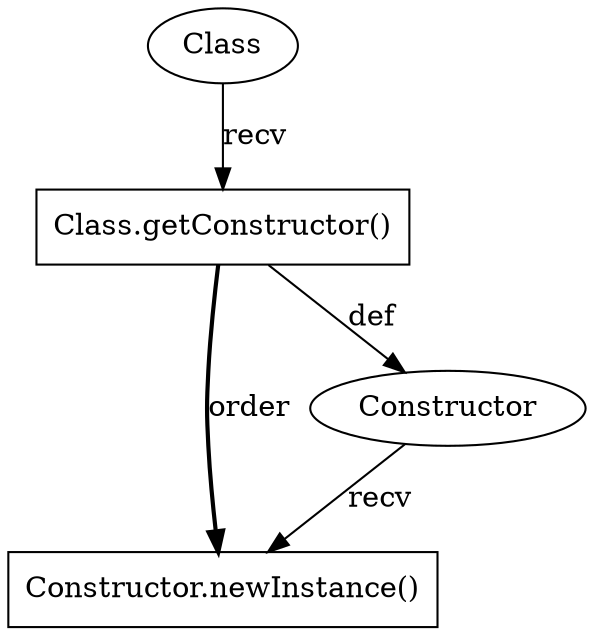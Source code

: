 digraph "AUG" {

  1 [ label="Constructor.newInstance()" shape="box" ];
  2 [ label="Constructor" shape="ellipse" ];
  3 [ label="Class.getConstructor()" shape="box" ];
  4 [ label="Class" shape="ellipse" ];
  2 -> 1 [ label="recv" style="solid" ];
  3 -> 1 [ label="order" style="bold" ];
  3 -> 2 [ label="def" style="solid" ];
  4 -> 3 [ label="recv" style="solid" ];
}
